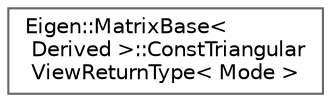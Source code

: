 digraph "Graphical Class Hierarchy"
{
 // LATEX_PDF_SIZE
  bgcolor="transparent";
  edge [fontname=Helvetica,fontsize=10,labelfontname=Helvetica,labelfontsize=10];
  node [fontname=Helvetica,fontsize=10,shape=box,height=0.2,width=0.4];
  rankdir="LR";
  Node0 [id="Node000000",label="Eigen::MatrixBase\<\l Derived \>::ConstTriangular\lViewReturnType\< Mode \>",height=0.2,width=0.4,color="grey40", fillcolor="white", style="filled",URL="$structEigen_1_1MatrixBase_1_1ConstTriangularViewReturnType.html",tooltip=" "];
}
